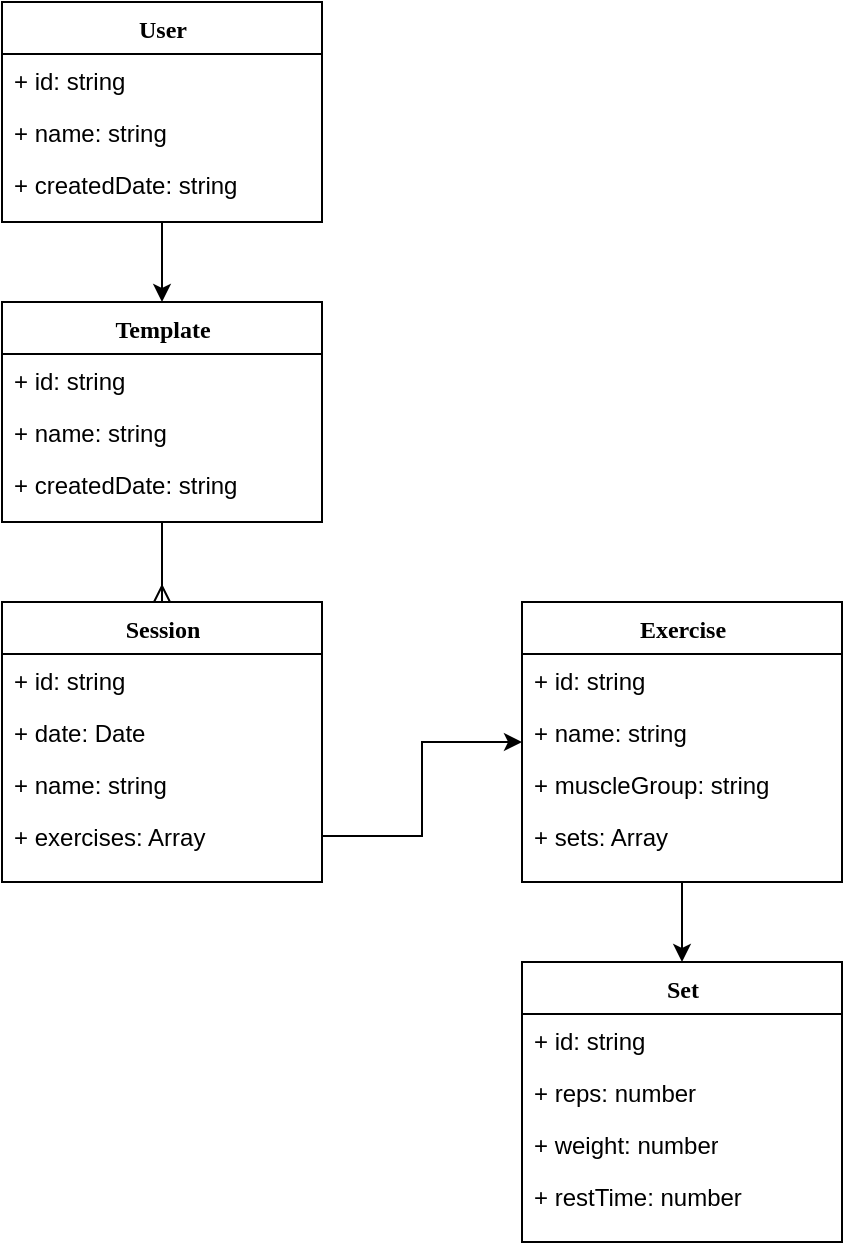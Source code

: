 <mxfile version="25.0.3">
  <diagram name="Page-1" id="9f46799a-70d6-7492-0946-bef42562c5a5">
    <mxGraphModel dx="1080" dy="1663" grid="1" gridSize="10" guides="1" tooltips="1" connect="1" arrows="1" fold="1" page="1" pageScale="1" pageWidth="1100" pageHeight="850" background="none" math="0" shadow="0">
      <root>
        <mxCell id="0" />
        <mxCell id="1" parent="0" />
        <mxCell id="uxxGx7tbfk-pyC-y_UkT-19" style="edgeStyle=orthogonalEdgeStyle;rounded=0;orthogonalLoop=1;jettySize=auto;html=1;entryX=0.5;entryY=0;entryDx=0;entryDy=0;endArrow=ERmany;endFill=0;" edge="1" parent="1" source="78961159f06e98e8-17" target="uxxGx7tbfk-pyC-y_UkT-5">
          <mxGeometry relative="1" as="geometry" />
        </mxCell>
        <mxCell id="78961159f06e98e8-17" value="Template" style="swimlane;html=1;fontStyle=1;align=center;verticalAlign=top;childLayout=stackLayout;horizontal=1;startSize=26;horizontalStack=0;resizeParent=1;resizeLast=0;collapsible=1;marginBottom=0;swimlaneFillColor=#ffffff;rounded=0;shadow=0;comic=0;labelBackgroundColor=none;strokeWidth=1;fillColor=none;fontFamily=Verdana;fontSize=12" parent="1" vertex="1">
          <mxGeometry x="280" y="70" width="160" height="110" as="geometry" />
        </mxCell>
        <mxCell id="78961159f06e98e8-21" value="+ id: string" style="text;html=1;strokeColor=none;fillColor=none;align=left;verticalAlign=top;spacingLeft=4;spacingRight=4;whiteSpace=wrap;overflow=hidden;rotatable=0;points=[[0,0.5],[1,0.5]];portConstraint=eastwest;" parent="78961159f06e98e8-17" vertex="1">
          <mxGeometry y="26" width="160" height="26" as="geometry" />
        </mxCell>
        <mxCell id="78961159f06e98e8-23" value="+ name: string" style="text;html=1;strokeColor=none;fillColor=none;align=left;verticalAlign=top;spacingLeft=4;spacingRight=4;whiteSpace=wrap;overflow=hidden;rotatable=0;points=[[0,0.5],[1,0.5]];portConstraint=eastwest;" parent="78961159f06e98e8-17" vertex="1">
          <mxGeometry y="52" width="160" height="26" as="geometry" />
        </mxCell>
        <mxCell id="uxxGx7tbfk-pyC-y_UkT-4" value="+ createdDate: string" style="text;html=1;strokeColor=none;fillColor=none;align=left;verticalAlign=top;spacingLeft=4;spacingRight=4;whiteSpace=wrap;overflow=hidden;rotatable=0;points=[[0,0.5],[1,0.5]];portConstraint=eastwest;" vertex="1" parent="78961159f06e98e8-17">
          <mxGeometry y="78" width="160" height="26" as="geometry" />
        </mxCell>
        <mxCell id="uxxGx7tbfk-pyC-y_UkT-5" value="Session" style="swimlane;html=1;fontStyle=1;align=center;verticalAlign=top;childLayout=stackLayout;horizontal=1;startSize=26;horizontalStack=0;resizeParent=1;resizeLast=0;collapsible=1;marginBottom=0;swimlaneFillColor=#ffffff;rounded=0;shadow=0;comic=0;labelBackgroundColor=none;strokeWidth=1;fillColor=none;fontFamily=Verdana;fontSize=12" vertex="1" parent="1">
          <mxGeometry x="280" y="220" width="160" height="140" as="geometry" />
        </mxCell>
        <mxCell id="uxxGx7tbfk-pyC-y_UkT-6" value="+ id: string" style="text;html=1;strokeColor=none;fillColor=none;align=left;verticalAlign=top;spacingLeft=4;spacingRight=4;whiteSpace=wrap;overflow=hidden;rotatable=0;points=[[0,0.5],[1,0.5]];portConstraint=eastwest;" vertex="1" parent="uxxGx7tbfk-pyC-y_UkT-5">
          <mxGeometry y="26" width="160" height="26" as="geometry" />
        </mxCell>
        <mxCell id="uxxGx7tbfk-pyC-y_UkT-7" value="+ date: Date" style="text;html=1;strokeColor=none;fillColor=none;align=left;verticalAlign=top;spacingLeft=4;spacingRight=4;whiteSpace=wrap;overflow=hidden;rotatable=0;points=[[0,0.5],[1,0.5]];portConstraint=eastwest;" vertex="1" parent="uxxGx7tbfk-pyC-y_UkT-5">
          <mxGeometry y="52" width="160" height="26" as="geometry" />
        </mxCell>
        <mxCell id="uxxGx7tbfk-pyC-y_UkT-8" value="+ name: string" style="text;html=1;strokeColor=none;fillColor=none;align=left;verticalAlign=top;spacingLeft=4;spacingRight=4;whiteSpace=wrap;overflow=hidden;rotatable=0;points=[[0,0.5],[1,0.5]];portConstraint=eastwest;" vertex="1" parent="uxxGx7tbfk-pyC-y_UkT-5">
          <mxGeometry y="78" width="160" height="26" as="geometry" />
        </mxCell>
        <mxCell id="uxxGx7tbfk-pyC-y_UkT-10" value="+ exercises: Array" style="text;html=1;strokeColor=none;fillColor=none;align=left;verticalAlign=top;spacingLeft=4;spacingRight=4;whiteSpace=wrap;overflow=hidden;rotatable=0;points=[[0,0.5],[1,0.5]];portConstraint=eastwest;" vertex="1" parent="uxxGx7tbfk-pyC-y_UkT-5">
          <mxGeometry y="104" width="160" height="26" as="geometry" />
        </mxCell>
        <mxCell id="uxxGx7tbfk-pyC-y_UkT-29" style="edgeStyle=orthogonalEdgeStyle;rounded=0;orthogonalLoop=1;jettySize=auto;html=1;entryX=0.5;entryY=0;entryDx=0;entryDy=0;" edge="1" parent="1" source="uxxGx7tbfk-pyC-y_UkT-12" target="uxxGx7tbfk-pyC-y_UkT-23">
          <mxGeometry relative="1" as="geometry" />
        </mxCell>
        <mxCell id="uxxGx7tbfk-pyC-y_UkT-12" value="Exercise" style="swimlane;html=1;fontStyle=1;align=center;verticalAlign=top;childLayout=stackLayout;horizontal=1;startSize=26;horizontalStack=0;resizeParent=1;resizeLast=0;collapsible=1;marginBottom=0;swimlaneFillColor=#ffffff;rounded=0;shadow=0;comic=0;labelBackgroundColor=none;strokeWidth=1;fillColor=none;fontFamily=Verdana;fontSize=12" vertex="1" parent="1">
          <mxGeometry x="540" y="220" width="160" height="140" as="geometry" />
        </mxCell>
        <mxCell id="uxxGx7tbfk-pyC-y_UkT-13" value="+ id: string" style="text;html=1;strokeColor=none;fillColor=none;align=left;verticalAlign=top;spacingLeft=4;spacingRight=4;whiteSpace=wrap;overflow=hidden;rotatable=0;points=[[0,0.5],[1,0.5]];portConstraint=eastwest;" vertex="1" parent="uxxGx7tbfk-pyC-y_UkT-12">
          <mxGeometry y="26" width="160" height="26" as="geometry" />
        </mxCell>
        <mxCell id="uxxGx7tbfk-pyC-y_UkT-14" value="+ name: string" style="text;html=1;strokeColor=none;fillColor=none;align=left;verticalAlign=top;spacingLeft=4;spacingRight=4;whiteSpace=wrap;overflow=hidden;rotatable=0;points=[[0,0.5],[1,0.5]];portConstraint=eastwest;" vertex="1" parent="uxxGx7tbfk-pyC-y_UkT-12">
          <mxGeometry y="52" width="160" height="26" as="geometry" />
        </mxCell>
        <mxCell id="uxxGx7tbfk-pyC-y_UkT-15" value="+ muscleGroup: string" style="text;html=1;strokeColor=none;fillColor=none;align=left;verticalAlign=top;spacingLeft=4;spacingRight=4;whiteSpace=wrap;overflow=hidden;rotatable=0;points=[[0,0.5],[1,0.5]];portConstraint=eastwest;" vertex="1" parent="uxxGx7tbfk-pyC-y_UkT-12">
          <mxGeometry y="78" width="160" height="26" as="geometry" />
        </mxCell>
        <mxCell id="uxxGx7tbfk-pyC-y_UkT-16" value="+ sets: Array" style="text;html=1;strokeColor=none;fillColor=none;align=left;verticalAlign=top;spacingLeft=4;spacingRight=4;whiteSpace=wrap;overflow=hidden;rotatable=0;points=[[0,0.5],[1,0.5]];portConstraint=eastwest;" vertex="1" parent="uxxGx7tbfk-pyC-y_UkT-12">
          <mxGeometry y="104" width="160" height="26" as="geometry" />
        </mxCell>
        <mxCell id="uxxGx7tbfk-pyC-y_UkT-22" style="edgeStyle=orthogonalEdgeStyle;rounded=0;orthogonalLoop=1;jettySize=auto;html=1;entryX=0;entryY=0.5;entryDx=0;entryDy=0;" edge="1" parent="1" source="uxxGx7tbfk-pyC-y_UkT-10" target="uxxGx7tbfk-pyC-y_UkT-12">
          <mxGeometry relative="1" as="geometry" />
        </mxCell>
        <mxCell id="uxxGx7tbfk-pyC-y_UkT-23" value="Set" style="swimlane;html=1;fontStyle=1;align=center;verticalAlign=top;childLayout=stackLayout;horizontal=1;startSize=26;horizontalStack=0;resizeParent=1;resizeLast=0;collapsible=1;marginBottom=0;swimlaneFillColor=#ffffff;rounded=0;shadow=0;comic=0;labelBackgroundColor=none;strokeWidth=1;fillColor=none;fontFamily=Verdana;fontSize=12" vertex="1" parent="1">
          <mxGeometry x="540" y="400" width="160" height="140" as="geometry" />
        </mxCell>
        <mxCell id="uxxGx7tbfk-pyC-y_UkT-24" value="+ id: string" style="text;html=1;strokeColor=none;fillColor=none;align=left;verticalAlign=top;spacingLeft=4;spacingRight=4;whiteSpace=wrap;overflow=hidden;rotatable=0;points=[[0,0.5],[1,0.5]];portConstraint=eastwest;" vertex="1" parent="uxxGx7tbfk-pyC-y_UkT-23">
          <mxGeometry y="26" width="160" height="26" as="geometry" />
        </mxCell>
        <mxCell id="uxxGx7tbfk-pyC-y_UkT-25" value="+ reps: number" style="text;html=1;strokeColor=none;fillColor=none;align=left;verticalAlign=top;spacingLeft=4;spacingRight=4;whiteSpace=wrap;overflow=hidden;rotatable=0;points=[[0,0.5],[1,0.5]];portConstraint=eastwest;" vertex="1" parent="uxxGx7tbfk-pyC-y_UkT-23">
          <mxGeometry y="52" width="160" height="26" as="geometry" />
        </mxCell>
        <mxCell id="uxxGx7tbfk-pyC-y_UkT-26" value="+ weight: number" style="text;html=1;strokeColor=none;fillColor=none;align=left;verticalAlign=top;spacingLeft=4;spacingRight=4;whiteSpace=wrap;overflow=hidden;rotatable=0;points=[[0,0.5],[1,0.5]];portConstraint=eastwest;" vertex="1" parent="uxxGx7tbfk-pyC-y_UkT-23">
          <mxGeometry y="78" width="160" height="26" as="geometry" />
        </mxCell>
        <mxCell id="uxxGx7tbfk-pyC-y_UkT-27" value="+ restTime: number" style="text;html=1;strokeColor=none;fillColor=none;align=left;verticalAlign=top;spacingLeft=4;spacingRight=4;whiteSpace=wrap;overflow=hidden;rotatable=0;points=[[0,0.5],[1,0.5]];portConstraint=eastwest;" vertex="1" parent="uxxGx7tbfk-pyC-y_UkT-23">
          <mxGeometry y="104" width="160" height="26" as="geometry" />
        </mxCell>
        <mxCell id="uxxGx7tbfk-pyC-y_UkT-37" style="edgeStyle=orthogonalEdgeStyle;rounded=0;orthogonalLoop=1;jettySize=auto;html=1;exitX=0.5;exitY=1;exitDx=0;exitDy=0;entryX=0.5;entryY=0;entryDx=0;entryDy=0;" edge="1" parent="1" source="uxxGx7tbfk-pyC-y_UkT-33" target="78961159f06e98e8-17">
          <mxGeometry relative="1" as="geometry" />
        </mxCell>
        <mxCell id="uxxGx7tbfk-pyC-y_UkT-33" value="User" style="swimlane;html=1;fontStyle=1;align=center;verticalAlign=top;childLayout=stackLayout;horizontal=1;startSize=26;horizontalStack=0;resizeParent=1;resizeLast=0;collapsible=1;marginBottom=0;swimlaneFillColor=#ffffff;rounded=0;shadow=0;comic=0;labelBackgroundColor=none;strokeWidth=1;fillColor=none;fontFamily=Verdana;fontSize=12" vertex="1" parent="1">
          <mxGeometry x="280" y="-80" width="160" height="110" as="geometry" />
        </mxCell>
        <mxCell id="uxxGx7tbfk-pyC-y_UkT-34" value="+ id: string" style="text;html=1;strokeColor=none;fillColor=none;align=left;verticalAlign=top;spacingLeft=4;spacingRight=4;whiteSpace=wrap;overflow=hidden;rotatable=0;points=[[0,0.5],[1,0.5]];portConstraint=eastwest;" vertex="1" parent="uxxGx7tbfk-pyC-y_UkT-33">
          <mxGeometry y="26" width="160" height="26" as="geometry" />
        </mxCell>
        <mxCell id="uxxGx7tbfk-pyC-y_UkT-35" value="+ name: string" style="text;html=1;strokeColor=none;fillColor=none;align=left;verticalAlign=top;spacingLeft=4;spacingRight=4;whiteSpace=wrap;overflow=hidden;rotatable=0;points=[[0,0.5],[1,0.5]];portConstraint=eastwest;" vertex="1" parent="uxxGx7tbfk-pyC-y_UkT-33">
          <mxGeometry y="52" width="160" height="26" as="geometry" />
        </mxCell>
        <mxCell id="uxxGx7tbfk-pyC-y_UkT-36" value="+ createdDate: string" style="text;html=1;strokeColor=none;fillColor=none;align=left;verticalAlign=top;spacingLeft=4;spacingRight=4;whiteSpace=wrap;overflow=hidden;rotatable=0;points=[[0,0.5],[1,0.5]];portConstraint=eastwest;" vertex="1" parent="uxxGx7tbfk-pyC-y_UkT-33">
          <mxGeometry y="78" width="160" height="26" as="geometry" />
        </mxCell>
      </root>
    </mxGraphModel>
  </diagram>
</mxfile>
